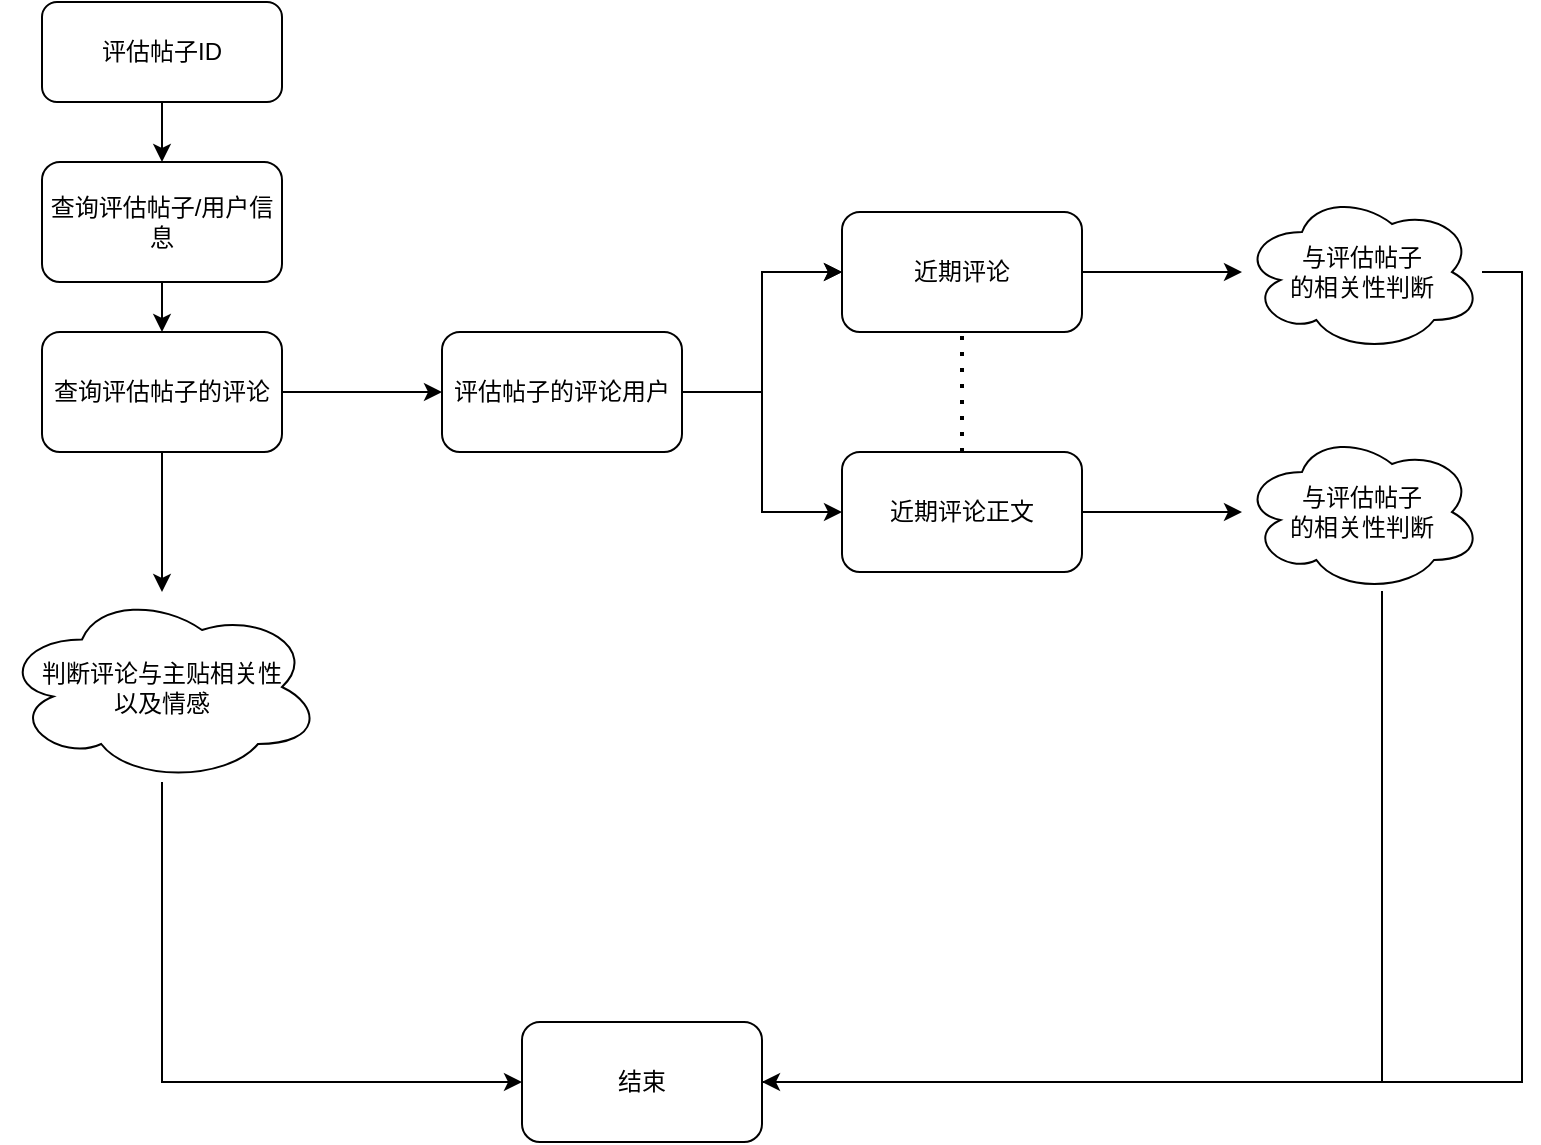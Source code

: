 <mxfile version="22.0.6" type="github">
  <diagram name="Page-1" id="Seg9eLYfbvG9fYDRIOxm">
    <mxGraphModel dx="1434" dy="797" grid="0" gridSize="10" guides="1" tooltips="1" connect="1" arrows="1" fold="1" page="1" pageScale="1" pageWidth="2339" pageHeight="3300" background="none" math="0" shadow="0">
      <root>
        <mxCell id="0" />
        <mxCell id="1" parent="0" />
        <mxCell id="hK698nOwGelB4IAssb44-3" value="" style="edgeStyle=orthogonalEdgeStyle;rounded=0;orthogonalLoop=1;jettySize=auto;html=1;" edge="1" parent="1" source="hK698nOwGelB4IAssb44-16" target="hK698nOwGelB4IAssb44-2">
          <mxGeometry relative="1" as="geometry" />
        </mxCell>
        <mxCell id="hK698nOwGelB4IAssb44-1" value="评估帖子ID" style="rounded=1;whiteSpace=wrap;html=1;" vertex="1" parent="1">
          <mxGeometry x="610" y="113" width="120" height="50" as="geometry" />
        </mxCell>
        <mxCell id="hK698nOwGelB4IAssb44-5" value="" style="edgeStyle=orthogonalEdgeStyle;rounded=0;orthogonalLoop=1;jettySize=auto;html=1;" edge="1" parent="1" source="hK698nOwGelB4IAssb44-2" target="hK698nOwGelB4IAssb44-4">
          <mxGeometry relative="1" as="geometry" />
        </mxCell>
        <mxCell id="hK698nOwGelB4IAssb44-7" value="" style="edgeStyle=orthogonalEdgeStyle;rounded=0;orthogonalLoop=1;jettySize=auto;html=1;" edge="1" parent="1" source="hK698nOwGelB4IAssb44-2" target="hK698nOwGelB4IAssb44-6">
          <mxGeometry relative="1" as="geometry" />
        </mxCell>
        <mxCell id="hK698nOwGelB4IAssb44-2" value="查询评估帖子的评论" style="rounded=1;whiteSpace=wrap;html=1;" vertex="1" parent="1">
          <mxGeometry x="610" y="278" width="120" height="60" as="geometry" />
        </mxCell>
        <mxCell id="hK698nOwGelB4IAssb44-32" value="" style="edgeStyle=orthogonalEdgeStyle;rounded=0;orthogonalLoop=1;jettySize=auto;html=1;" edge="1" parent="1" source="hK698nOwGelB4IAssb44-4">
          <mxGeometry relative="1" as="geometry">
            <mxPoint x="850" y="653" as="targetPoint" />
            <Array as="points">
              <mxPoint x="670" y="653" />
            </Array>
          </mxGeometry>
        </mxCell>
        <mxCell id="hK698nOwGelB4IAssb44-4" value="判断评论与主贴相关性&lt;br&gt;以及情感" style="ellipse;shape=cloud;whiteSpace=wrap;html=1;rounded=1;" vertex="1" parent="1">
          <mxGeometry x="590" y="408" width="160" height="95" as="geometry" />
        </mxCell>
        <mxCell id="hK698nOwGelB4IAssb44-9" value="" style="edgeStyle=orthogonalEdgeStyle;rounded=0;orthogonalLoop=1;jettySize=auto;html=1;" edge="1" parent="1" source="hK698nOwGelB4IAssb44-6" target="hK698nOwGelB4IAssb44-8">
          <mxGeometry relative="1" as="geometry" />
        </mxCell>
        <mxCell id="hK698nOwGelB4IAssb44-10" value="" style="edgeStyle=orthogonalEdgeStyle;rounded=0;orthogonalLoop=1;jettySize=auto;html=1;" edge="1" parent="1" source="hK698nOwGelB4IAssb44-6" target="hK698nOwGelB4IAssb44-8">
          <mxGeometry relative="1" as="geometry" />
        </mxCell>
        <mxCell id="hK698nOwGelB4IAssb44-11" style="edgeStyle=orthogonalEdgeStyle;rounded=0;orthogonalLoop=1;jettySize=auto;html=1;exitX=1;exitY=0.5;exitDx=0;exitDy=0;entryX=0;entryY=0.5;entryDx=0;entryDy=0;" edge="1" parent="1" source="hK698nOwGelB4IAssb44-6" target="hK698nOwGelB4IAssb44-12">
          <mxGeometry relative="1" as="geometry">
            <mxPoint x="1010" y="363" as="targetPoint" />
          </mxGeometry>
        </mxCell>
        <mxCell id="hK698nOwGelB4IAssb44-6" value="评估帖子的评论用户" style="rounded=1;whiteSpace=wrap;html=1;" vertex="1" parent="1">
          <mxGeometry x="810" y="278" width="120" height="60" as="geometry" />
        </mxCell>
        <mxCell id="hK698nOwGelB4IAssb44-15" value="" style="edgeStyle=orthogonalEdgeStyle;rounded=0;orthogonalLoop=1;jettySize=auto;html=1;" edge="1" parent="1" source="hK698nOwGelB4IAssb44-8" target="hK698nOwGelB4IAssb44-14">
          <mxGeometry relative="1" as="geometry" />
        </mxCell>
        <mxCell id="hK698nOwGelB4IAssb44-8" value="近期评论" style="rounded=1;whiteSpace=wrap;html=1;" vertex="1" parent="1">
          <mxGeometry x="1010" y="218" width="120" height="60" as="geometry" />
        </mxCell>
        <mxCell id="hK698nOwGelB4IAssb44-19" value="" style="edgeStyle=orthogonalEdgeStyle;rounded=0;orthogonalLoop=1;jettySize=auto;html=1;" edge="1" parent="1" source="hK698nOwGelB4IAssb44-12" target="hK698nOwGelB4IAssb44-18">
          <mxGeometry relative="1" as="geometry" />
        </mxCell>
        <mxCell id="hK698nOwGelB4IAssb44-12" value="近期评论正文" style="rounded=1;whiteSpace=wrap;html=1;" vertex="1" parent="1">
          <mxGeometry x="1010" y="338" width="120" height="60" as="geometry" />
        </mxCell>
        <mxCell id="hK698nOwGelB4IAssb44-13" value="" style="endArrow=none;dashed=1;html=1;dashPattern=1 3;strokeWidth=2;rounded=0;entryX=0.5;entryY=1;entryDx=0;entryDy=0;exitX=0.5;exitY=0;exitDx=0;exitDy=0;" edge="1" parent="1" source="hK698nOwGelB4IAssb44-12" target="hK698nOwGelB4IAssb44-8">
          <mxGeometry width="50" height="50" relative="1" as="geometry">
            <mxPoint x="1050" y="343" as="sourcePoint" />
            <mxPoint x="1100" y="293" as="targetPoint" />
          </mxGeometry>
        </mxCell>
        <mxCell id="hK698nOwGelB4IAssb44-14" value="与评估帖子&lt;br&gt;的相关性判断" style="ellipse;shape=cloud;whiteSpace=wrap;html=1;rounded=1;" vertex="1" parent="1">
          <mxGeometry x="1210" y="208" width="120" height="80" as="geometry" />
        </mxCell>
        <mxCell id="hK698nOwGelB4IAssb44-17" value="" style="edgeStyle=orthogonalEdgeStyle;rounded=0;orthogonalLoop=1;jettySize=auto;html=1;" edge="1" parent="1" source="hK698nOwGelB4IAssb44-1" target="hK698nOwGelB4IAssb44-16">
          <mxGeometry relative="1" as="geometry">
            <mxPoint x="670" y="163" as="sourcePoint" />
            <mxPoint x="670" y="278" as="targetPoint" />
          </mxGeometry>
        </mxCell>
        <mxCell id="hK698nOwGelB4IAssb44-16" value="查询评估帖子/用户信息" style="rounded=1;whiteSpace=wrap;html=1;" vertex="1" parent="1">
          <mxGeometry x="610" y="193" width="120" height="60" as="geometry" />
        </mxCell>
        <mxCell id="hK698nOwGelB4IAssb44-18" value="与评估帖子&lt;br style=&quot;border-color: var(--border-color);&quot;&gt;的相关性判断" style="ellipse;shape=cloud;whiteSpace=wrap;html=1;rounded=1;" vertex="1" parent="1">
          <mxGeometry x="1210" y="328" width="120" height="80" as="geometry" />
        </mxCell>
        <mxCell id="hK698nOwGelB4IAssb44-33" style="edgeStyle=orthogonalEdgeStyle;rounded=0;orthogonalLoop=1;jettySize=auto;html=1;entryX=0.875;entryY=0.5;entryDx=0;entryDy=0;entryPerimeter=0;" edge="1" parent="1" source="hK698nOwGelB4IAssb44-18">
          <mxGeometry relative="1" as="geometry">
            <mxPoint x="955" y="653" as="targetPoint" />
            <Array as="points">
              <mxPoint x="1280" y="653" />
            </Array>
          </mxGeometry>
        </mxCell>
        <mxCell id="hK698nOwGelB4IAssb44-34" style="edgeStyle=orthogonalEdgeStyle;rounded=0;orthogonalLoop=1;jettySize=auto;html=1;entryX=1;entryY=0.5;entryDx=0;entryDy=0;" edge="1" parent="1" source="hK698nOwGelB4IAssb44-14" target="hK698nOwGelB4IAssb44-37">
          <mxGeometry relative="1" as="geometry">
            <mxPoint x="955" y="653" as="targetPoint" />
            <Array as="points">
              <mxPoint x="1350" y="248" />
              <mxPoint x="1350" y="653" />
            </Array>
          </mxGeometry>
        </mxCell>
        <mxCell id="hK698nOwGelB4IAssb44-37" value="结束" style="rounded=1;whiteSpace=wrap;html=1;" vertex="1" parent="1">
          <mxGeometry x="850" y="623" width="120" height="60" as="geometry" />
        </mxCell>
      </root>
    </mxGraphModel>
  </diagram>
</mxfile>
